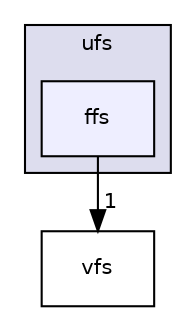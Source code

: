 digraph "C:/Dev/git/UbixOS/sys/include/ufs/ffs" {
  compound=true
  node [ fontsize="10", fontname="Helvetica"];
  edge [ labelfontsize="10", labelfontname="Helvetica"];
  subgraph clusterdir_c9b07ddfc7d5d22b1a973d35743b2c44 {
    graph [ bgcolor="#ddddee", pencolor="black", label="ufs" fontname="Helvetica", fontsize="10", URL="dir_c9b07ddfc7d5d22b1a973d35743b2c44.html"]
  dir_7e0525267d5b07abf651859445bd783d [shape=box, label="ffs", style="filled", fillcolor="#eeeeff", pencolor="black", URL="dir_7e0525267d5b07abf651859445bd783d.html"];
  }
  dir_c3c0831de3b2f5e14fc52a7f92bdcaba [shape=box label="vfs" URL="dir_c3c0831de3b2f5e14fc52a7f92bdcaba.html"];
  dir_7e0525267d5b07abf651859445bd783d->dir_c3c0831de3b2f5e14fc52a7f92bdcaba [headlabel="1", labeldistance=1.5 headhref="dir_000037_000021.html"];
}
